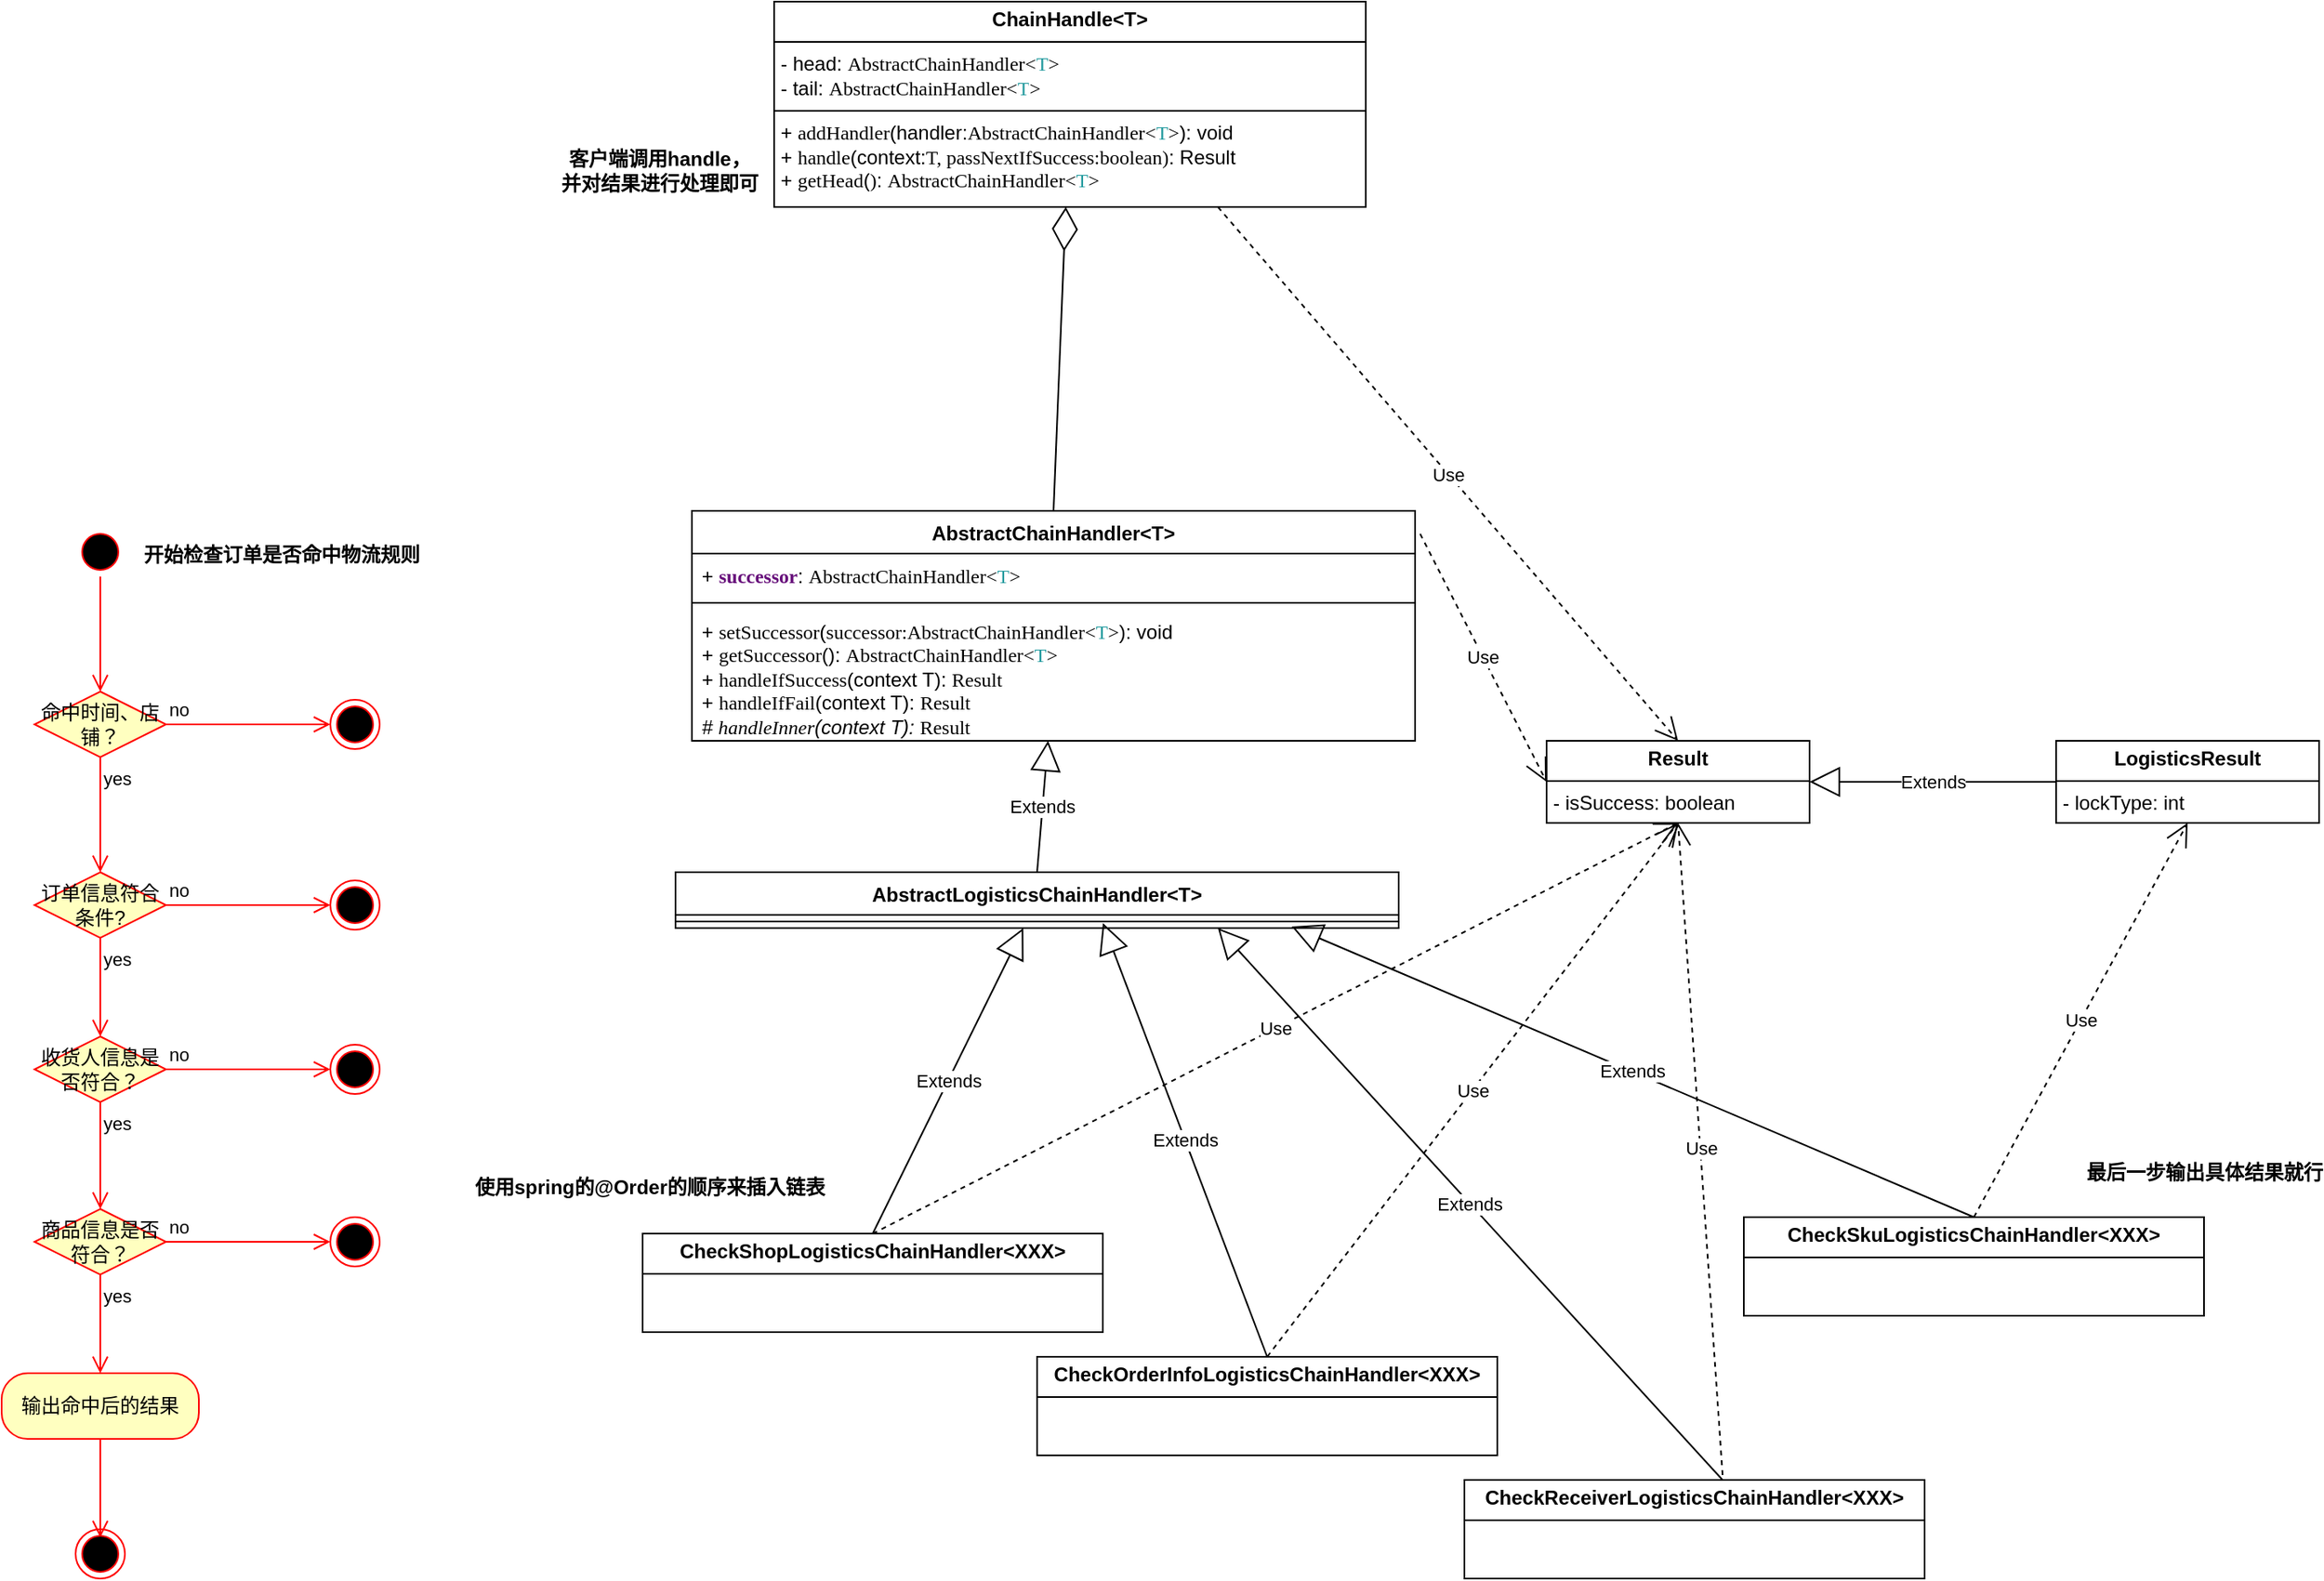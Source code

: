 <mxfile version="24.4.13" type="github">
  <diagram name="第 1 页" id="Sc-aIbsoR985SgzVdLsM">
    <mxGraphModel dx="954" dy="1748" grid="1" gridSize="10" guides="1" tooltips="1" connect="1" arrows="1" fold="1" page="1" pageScale="1" pageWidth="827" pageHeight="1169" math="0" shadow="0">
      <root>
        <mxCell id="0" />
        <mxCell id="1" parent="0" />
        <mxCell id="xKwDkKaY8YSx_MqXHMU7-4" value="" style="ellipse;html=1;shape=startState;fillColor=#000000;strokeColor=#ff0000;" vertex="1" parent="1">
          <mxGeometry x="105" y="70" width="30" height="30" as="geometry" />
        </mxCell>
        <mxCell id="xKwDkKaY8YSx_MqXHMU7-5" value="" style="edgeStyle=orthogonalEdgeStyle;html=1;verticalAlign=bottom;endArrow=open;endSize=8;strokeColor=#ff0000;rounded=0;entryX=0.5;entryY=0;entryDx=0;entryDy=0;" edge="1" source="xKwDkKaY8YSx_MqXHMU7-4" parent="1" target="xKwDkKaY8YSx_MqXHMU7-8">
          <mxGeometry relative="1" as="geometry">
            <mxPoint x="125" y="160" as="targetPoint" />
          </mxGeometry>
        </mxCell>
        <mxCell id="xKwDkKaY8YSx_MqXHMU7-8" value="命中时间、店铺？" style="rhombus;whiteSpace=wrap;html=1;fontColor=#000000;fillColor=#ffffc0;strokeColor=#ff0000;" vertex="1" parent="1">
          <mxGeometry x="80" y="170" width="80" height="40" as="geometry" />
        </mxCell>
        <mxCell id="xKwDkKaY8YSx_MqXHMU7-9" value="no" style="edgeStyle=orthogonalEdgeStyle;html=1;align=left;verticalAlign=bottom;endArrow=open;endSize=8;strokeColor=#ff0000;rounded=0;entryX=0;entryY=0.5;entryDx=0;entryDy=0;" edge="1" source="xKwDkKaY8YSx_MqXHMU7-8" parent="1" target="xKwDkKaY8YSx_MqXHMU7-25">
          <mxGeometry x="-1" relative="1" as="geometry">
            <mxPoint x="260" y="190" as="targetPoint" />
          </mxGeometry>
        </mxCell>
        <mxCell id="xKwDkKaY8YSx_MqXHMU7-10" value="yes" style="edgeStyle=orthogonalEdgeStyle;html=1;align=left;verticalAlign=top;endArrow=open;endSize=8;strokeColor=#ff0000;rounded=0;entryX=0.5;entryY=0;entryDx=0;entryDy=0;" edge="1" source="xKwDkKaY8YSx_MqXHMU7-8" parent="1" target="xKwDkKaY8YSx_MqXHMU7-11">
          <mxGeometry x="-1" relative="1" as="geometry">
            <mxPoint x="120" y="270" as="targetPoint" />
          </mxGeometry>
        </mxCell>
        <mxCell id="xKwDkKaY8YSx_MqXHMU7-11" value="订单信息符合条件?" style="rhombus;whiteSpace=wrap;html=1;fontColor=#000000;fillColor=#ffffc0;strokeColor=#ff0000;" vertex="1" parent="1">
          <mxGeometry x="80" y="280" width="80" height="40" as="geometry" />
        </mxCell>
        <mxCell id="xKwDkKaY8YSx_MqXHMU7-12" value="no" style="edgeStyle=orthogonalEdgeStyle;html=1;align=left;verticalAlign=bottom;endArrow=open;endSize=8;strokeColor=#ff0000;rounded=0;" edge="1" source="xKwDkKaY8YSx_MqXHMU7-11" parent="1">
          <mxGeometry x="-1" relative="1" as="geometry">
            <mxPoint x="260" y="300" as="targetPoint" />
          </mxGeometry>
        </mxCell>
        <mxCell id="xKwDkKaY8YSx_MqXHMU7-13" value="yes" style="edgeStyle=orthogonalEdgeStyle;html=1;align=left;verticalAlign=top;endArrow=open;endSize=8;strokeColor=#ff0000;rounded=0;" edge="1" source="xKwDkKaY8YSx_MqXHMU7-11" parent="1">
          <mxGeometry x="-1" relative="1" as="geometry">
            <mxPoint x="120" y="380" as="targetPoint" />
          </mxGeometry>
        </mxCell>
        <mxCell id="xKwDkKaY8YSx_MqXHMU7-16" value="收货人信息是否符合？" style="rhombus;whiteSpace=wrap;html=1;fontColor=#000000;fillColor=#ffffc0;strokeColor=#ff0000;" vertex="1" parent="1">
          <mxGeometry x="80" y="380" width="80" height="40" as="geometry" />
        </mxCell>
        <mxCell id="xKwDkKaY8YSx_MqXHMU7-17" value="no" style="edgeStyle=orthogonalEdgeStyle;html=1;align=left;verticalAlign=bottom;endArrow=open;endSize=8;strokeColor=#ff0000;rounded=0;" edge="1" source="xKwDkKaY8YSx_MqXHMU7-16" parent="1">
          <mxGeometry x="-1" relative="1" as="geometry">
            <mxPoint x="260" y="400" as="targetPoint" />
          </mxGeometry>
        </mxCell>
        <mxCell id="xKwDkKaY8YSx_MqXHMU7-18" value="yes" style="edgeStyle=orthogonalEdgeStyle;html=1;align=left;verticalAlign=top;endArrow=open;endSize=8;strokeColor=#ff0000;rounded=0;entryX=0.5;entryY=0;entryDx=0;entryDy=0;" edge="1" source="xKwDkKaY8YSx_MqXHMU7-16" parent="1" target="xKwDkKaY8YSx_MqXHMU7-19">
          <mxGeometry x="-1" relative="1" as="geometry">
            <mxPoint x="120" y="480" as="targetPoint" />
          </mxGeometry>
        </mxCell>
        <mxCell id="xKwDkKaY8YSx_MqXHMU7-19" value="商品信息是否符合？" style="rhombus;whiteSpace=wrap;html=1;fontColor=#000000;fillColor=#ffffc0;strokeColor=#ff0000;" vertex="1" parent="1">
          <mxGeometry x="80" y="485" width="80" height="40" as="geometry" />
        </mxCell>
        <mxCell id="xKwDkKaY8YSx_MqXHMU7-20" value="no" style="edgeStyle=orthogonalEdgeStyle;html=1;align=left;verticalAlign=bottom;endArrow=open;endSize=8;strokeColor=#ff0000;rounded=0;" edge="1" source="xKwDkKaY8YSx_MqXHMU7-19" parent="1">
          <mxGeometry x="-1" relative="1" as="geometry">
            <mxPoint x="260" y="505" as="targetPoint" />
          </mxGeometry>
        </mxCell>
        <mxCell id="xKwDkKaY8YSx_MqXHMU7-21" value="yes" style="edgeStyle=orthogonalEdgeStyle;html=1;align=left;verticalAlign=top;endArrow=open;endSize=8;strokeColor=#ff0000;rounded=0;" edge="1" source="xKwDkKaY8YSx_MqXHMU7-19" parent="1">
          <mxGeometry x="-1" relative="1" as="geometry">
            <mxPoint x="120" y="585" as="targetPoint" />
          </mxGeometry>
        </mxCell>
        <mxCell id="xKwDkKaY8YSx_MqXHMU7-22" value="输出命中后的结果" style="rounded=1;whiteSpace=wrap;html=1;arcSize=40;fontColor=#000000;fillColor=#ffffc0;strokeColor=#ff0000;" vertex="1" parent="1">
          <mxGeometry x="60" y="585" width="120" height="40" as="geometry" />
        </mxCell>
        <mxCell id="xKwDkKaY8YSx_MqXHMU7-23" value="" style="edgeStyle=orthogonalEdgeStyle;html=1;verticalAlign=bottom;endArrow=open;endSize=8;strokeColor=#ff0000;rounded=0;" edge="1" source="xKwDkKaY8YSx_MqXHMU7-22" parent="1">
          <mxGeometry relative="1" as="geometry">
            <mxPoint x="120" y="685" as="targetPoint" />
          </mxGeometry>
        </mxCell>
        <mxCell id="xKwDkKaY8YSx_MqXHMU7-24" value="" style="ellipse;html=1;shape=endState;fillColor=#000000;strokeColor=#ff0000;" vertex="1" parent="1">
          <mxGeometry x="105" y="680" width="30" height="30" as="geometry" />
        </mxCell>
        <mxCell id="xKwDkKaY8YSx_MqXHMU7-25" value="" style="ellipse;html=1;shape=endState;fillColor=#000000;strokeColor=#ff0000;" vertex="1" parent="1">
          <mxGeometry x="260" y="175" width="30" height="30" as="geometry" />
        </mxCell>
        <mxCell id="xKwDkKaY8YSx_MqXHMU7-26" value="" style="ellipse;html=1;shape=endState;fillColor=#000000;strokeColor=#ff0000;" vertex="1" parent="1">
          <mxGeometry x="260" y="285" width="30" height="30" as="geometry" />
        </mxCell>
        <mxCell id="xKwDkKaY8YSx_MqXHMU7-27" value="" style="ellipse;html=1;shape=endState;fillColor=#000000;strokeColor=#ff0000;" vertex="1" parent="1">
          <mxGeometry x="260" y="385" width="30" height="30" as="geometry" />
        </mxCell>
        <mxCell id="xKwDkKaY8YSx_MqXHMU7-28" value="" style="ellipse;html=1;shape=endState;fillColor=#000000;strokeColor=#ff0000;" vertex="1" parent="1">
          <mxGeometry x="260" y="490" width="30" height="30" as="geometry" />
        </mxCell>
        <mxCell id="xKwDkKaY8YSx_MqXHMU7-29" value="AbstractChainHandler&amp;lt;T&amp;gt;" style="swimlane;fontStyle=1;align=center;verticalAlign=top;childLayout=stackLayout;horizontal=1;startSize=26;horizontalStack=0;resizeParent=1;resizeParentMax=0;resizeLast=0;collapsible=1;marginBottom=0;whiteSpace=wrap;html=1;" vertex="1" parent="1">
          <mxGeometry x="480" y="60" width="440" height="140" as="geometry" />
        </mxCell>
        <mxCell id="xKwDkKaY8YSx_MqXHMU7-30" value="+&amp;nbsp;&lt;span style=&quot;color: rgb(102, 14, 122); font-weight: bold; background-color: rgb(255, 255, 255); font-family: Menlo; font-size: 9pt;&quot;&gt;successor&lt;/span&gt;&lt;span style=&quot;background-color: initial;&quot;&gt;:&amp;nbsp;&lt;/span&gt;&lt;span style=&quot;background-color: rgb(255, 255, 255); font-family: Menlo; font-size: 9pt;&quot;&gt;AbstractChainHandler&amp;lt;&lt;/span&gt;&lt;span style=&quot;font-family: Menlo; font-size: 9pt; color: rgb(32, 153, 157);&quot;&gt;T&lt;/span&gt;&lt;span style=&quot;background-color: rgb(255, 255, 255); font-family: Menlo; font-size: 9pt;&quot;&gt;&amp;gt;&lt;/span&gt;" style="text;strokeColor=none;fillColor=none;align=left;verticalAlign=top;spacingLeft=4;spacingRight=4;overflow=hidden;rotatable=0;points=[[0,0.5],[1,0.5]];portConstraint=eastwest;whiteSpace=wrap;html=1;" vertex="1" parent="xKwDkKaY8YSx_MqXHMU7-29">
          <mxGeometry y="26" width="440" height="26" as="geometry" />
        </mxCell>
        <mxCell id="xKwDkKaY8YSx_MqXHMU7-31" value="" style="line;strokeWidth=1;fillColor=none;align=left;verticalAlign=middle;spacingTop=-1;spacingLeft=3;spacingRight=3;rotatable=0;labelPosition=right;points=[];portConstraint=eastwest;strokeColor=inherit;" vertex="1" parent="xKwDkKaY8YSx_MqXHMU7-29">
          <mxGeometry y="52" width="440" height="8" as="geometry" />
        </mxCell>
        <mxCell id="xKwDkKaY8YSx_MqXHMU7-32" value="+&amp;nbsp;&lt;span style=&quot;background-color: rgb(255, 255, 255); font-family: Menlo; font-size: 9pt;&quot;&gt;setSuccessor&lt;/span&gt;&lt;span style=&quot;background-color: initial;&quot;&gt;(&lt;/span&gt;&lt;span style=&quot;background-color: rgb(255, 255, 255); font-family: Menlo; font-size: 9pt;&quot;&gt;successor:&lt;/span&gt;&lt;span style=&quot;font-size: 9pt; background-color: rgb(255, 255, 255); font-family: Menlo;&quot;&gt;AbstractChainHandler&amp;lt;&lt;/span&gt;&lt;span style=&quot;background-color: initial; font-size: 9pt; font-family: Menlo; color: rgb(32, 153, 157);&quot;&gt;T&lt;/span&gt;&lt;span style=&quot;font-size: 9pt; background-color: rgb(255, 255, 255); font-family: Menlo;&quot;&gt;&amp;gt;&lt;/span&gt;&lt;span style=&quot;background-color: initial;&quot;&gt;): void&lt;/span&gt;&lt;div&gt;+&amp;nbsp;&lt;span style=&quot;background-color: rgb(255, 255, 255); font-family: Menlo; font-size: 9pt;&quot;&gt;getSuccessor&lt;/span&gt;&lt;span style=&quot;background-color: initial;&quot;&gt;(&lt;/span&gt;&lt;span style=&quot;background-color: initial;&quot;&gt;):&amp;nbsp;&lt;/span&gt;&lt;span style=&quot;background-color: rgb(255, 255, 255); font-family: Menlo; font-size: 9pt;&quot;&gt;AbstractChainHandler&amp;lt;&lt;/span&gt;&lt;span style=&quot;font-family: Menlo; font-size: 9pt; color: rgb(32, 153, 157);&quot;&gt;T&lt;/span&gt;&lt;span style=&quot;background-color: rgb(255, 255, 255); font-family: Menlo; font-size: 9pt;&quot;&gt;&amp;gt;&lt;/span&gt;&lt;br&gt;&lt;/div&gt;&lt;div&gt;+&amp;nbsp;&lt;span style=&quot;background-color: rgb(255, 255, 255); font-family: Menlo; font-size: 9pt;&quot;&gt;handleIfSuccess&lt;/span&gt;&lt;span style=&quot;background-color: initial;&quot;&gt;(context T&lt;/span&gt;&lt;span style=&quot;background-color: initial;&quot;&gt;): &lt;/span&gt;&lt;font face=&quot;Menlo&quot;&gt;&lt;span style=&quot;background-color: rgb(255, 255, 255);&quot;&gt;Result&lt;/span&gt;&lt;/font&gt;&lt;br&gt;&lt;/div&gt;&lt;div&gt;+&amp;nbsp;&lt;span style=&quot;font-size: 9pt; background-color: rgb(255, 255, 255); font-family: Menlo;&quot;&gt;handleIfFail&lt;/span&gt;&lt;span style=&quot;background-color: initial;&quot;&gt;(context T&lt;/span&gt;&lt;span style=&quot;background-color: initial;&quot;&gt;):&amp;nbsp;&lt;/span&gt;&lt;font face=&quot;Menlo&quot;&gt;&lt;span style=&quot;background-color: rgb(255, 255, 255);&quot;&gt;Result&lt;/span&gt;&lt;/font&gt;&lt;font face=&quot;Menlo&quot;&gt;&lt;span style=&quot;background-color: rgb(255, 255, 255);&quot;&gt;&lt;br&gt;&lt;/span&gt;&lt;/font&gt;&lt;/div&gt;&lt;div&gt;&lt;i&gt;#&amp;nbsp;&lt;span style=&quot;background-color: rgb(255, 255, 255); font-family: Menlo; font-size: 9pt;&quot;&gt;handleInner&lt;/span&gt;&lt;span style=&quot;background-color: initial;&quot;&gt;&lt;span style=&quot;background-color: initial;&quot;&gt;(context T&lt;/span&gt;&lt;span style=&quot;background-color: initial;&quot;&gt;):&amp;nbsp;&lt;/span&gt;&lt;/span&gt;&lt;/i&gt;&lt;span style=&quot;background-color: rgb(255, 255, 255); font-family: Menlo;&quot;&gt;Result&lt;/span&gt;&lt;br&gt;&lt;/div&gt;" style="text;strokeColor=none;fillColor=none;align=left;verticalAlign=top;spacingLeft=4;spacingRight=4;overflow=hidden;rotatable=0;points=[[0,0.5],[1,0.5]];portConstraint=eastwest;whiteSpace=wrap;html=1;" vertex="1" parent="xKwDkKaY8YSx_MqXHMU7-29">
          <mxGeometry y="60" width="440" height="80" as="geometry" />
        </mxCell>
        <mxCell id="xKwDkKaY8YSx_MqXHMU7-37" value="&lt;p style=&quot;margin:0px;margin-top:4px;text-align:center;&quot;&gt;&lt;b&gt;Result&lt;/b&gt;&lt;/p&gt;&lt;hr size=&quot;1&quot; style=&quot;border-style:solid;&quot;&gt;&lt;p style=&quot;margin:0px;margin-left:4px;&quot;&gt;- isSuccess: boolean&lt;/p&gt;" style="verticalAlign=top;align=left;overflow=fill;html=1;whiteSpace=wrap;" vertex="1" parent="1">
          <mxGeometry x="1000" y="200" width="160" height="50" as="geometry" />
        </mxCell>
        <mxCell id="xKwDkKaY8YSx_MqXHMU7-38" value="&lt;p style=&quot;margin:0px;margin-top:4px;text-align:center;&quot;&gt;&lt;b&gt;LogisticsResult&lt;/b&gt;&lt;/p&gt;&lt;hr size=&quot;1&quot; style=&quot;border-style:solid;&quot;&gt;&lt;p style=&quot;margin:0px;margin-left:4px;&quot;&gt;- lockType: int&lt;/p&gt;" style="verticalAlign=top;align=left;overflow=fill;html=1;whiteSpace=wrap;" vertex="1" parent="1">
          <mxGeometry x="1310" y="200" width="160" height="50" as="geometry" />
        </mxCell>
        <mxCell id="xKwDkKaY8YSx_MqXHMU7-39" value="Extends" style="endArrow=block;endSize=16;endFill=0;html=1;rounded=0;" edge="1" parent="1" source="xKwDkKaY8YSx_MqXHMU7-38" target="xKwDkKaY8YSx_MqXHMU7-37">
          <mxGeometry width="160" relative="1" as="geometry">
            <mxPoint x="810" y="320" as="sourcePoint" />
            <mxPoint x="970" y="320" as="targetPoint" />
          </mxGeometry>
        </mxCell>
        <mxCell id="xKwDkKaY8YSx_MqXHMU7-41" value="&lt;p style=&quot;margin:0px;margin-top:4px;text-align:center;&quot;&gt;&lt;b&gt;ChainHandle&amp;lt;T&amp;gt;&lt;/b&gt;&lt;br&gt;&lt;/p&gt;&lt;hr size=&quot;1&quot; style=&quot;border-style:solid;&quot;&gt;&lt;p style=&quot;margin:0px;margin-left:4px;&quot;&gt;- head:&amp;nbsp;&lt;span style=&quot;background-color: rgb(255, 255, 255); font-family: Menlo; font-size: 9pt;&quot;&gt;AbstractChainHandler&amp;lt;&lt;/span&gt;&lt;span style=&quot;font-family: Menlo; font-size: 9pt; color: rgb(32, 153, 157);&quot;&gt;T&lt;/span&gt;&lt;span style=&quot;background-color: rgb(255, 255, 255); font-family: Menlo; font-size: 9pt;&quot;&gt;&amp;gt;&lt;/span&gt;&lt;/p&gt;&lt;p style=&quot;margin:0px;margin-left:4px;&quot;&gt;- tail:&amp;nbsp;&lt;span style=&quot;font-size: 9pt; background-color: rgb(255, 255, 255); font-family: Menlo;&quot;&gt;AbstractChainHandler&amp;lt;&lt;/span&gt;&lt;span style=&quot;font-size: 9pt; font-family: Menlo; color: rgb(32, 153, 157);&quot;&gt;T&lt;/span&gt;&lt;span style=&quot;font-size: 9pt; background-color: rgb(255, 255, 255); font-family: Menlo;&quot;&gt;&amp;gt;&lt;/span&gt;&lt;span style=&quot;background-color: rgb(255, 255, 255); font-family: Menlo; font-size: 9pt;&quot;&gt;&lt;br&gt;&lt;/span&gt;&lt;/p&gt;&lt;hr size=&quot;1&quot; style=&quot;border-style:solid;&quot;&gt;&lt;p style=&quot;margin:0px;margin-left:4px;&quot;&gt;+&amp;nbsp;&lt;span style=&quot;background-color: rgb(255, 255, 255); font-family: Menlo; font-size: 9pt;&quot;&gt;addHandler&lt;/span&gt;&lt;span style=&quot;background-color: initial;&quot;&gt;(handler:&lt;/span&gt;&lt;span style=&quot;background-color: rgb(255, 255, 255); font-family: Menlo; font-size: 9pt;&quot;&gt;AbstractChainHandler&amp;lt;&lt;/span&gt;&lt;span style=&quot;font-family: Menlo; font-size: 9pt; color: rgb(32, 153, 157);&quot;&gt;T&lt;/span&gt;&lt;span style=&quot;background-color: rgb(255, 255, 255); font-family: Menlo; font-size: 9pt;&quot;&gt;&amp;gt;&lt;/span&gt;&lt;span style=&quot;background-color: initial;&quot;&gt;): void&lt;/span&gt;&lt;/p&gt;&lt;p style=&quot;margin:0px;margin-left:4px;&quot;&gt;+&amp;nbsp;&lt;span style=&quot;background-color: rgb(255, 255, 255); font-family: Menlo; font-size: 9pt;&quot;&gt;handle&lt;/span&gt;&lt;span style=&quot;background-color: initial;&quot;&gt;(context:&lt;/span&gt;&lt;font face=&quot;Menlo&quot;&gt;&lt;span style=&quot;background-color: rgb(255, 255, 255);&quot;&gt;T,&amp;nbsp;&lt;/span&gt;&lt;/font&gt;&lt;span style=&quot;background-color: rgb(255, 255, 255); font-family: Menlo; font-size: 9pt;&quot;&gt;passNextIfSuccess:boolean&lt;/span&gt;&lt;font style=&quot;background-color: initial;&quot; face=&quot;Menlo&quot;&gt;&lt;span style=&quot;background-color: rgb(255, 255, 255);&quot;&gt;)&lt;/span&gt;&lt;/font&gt;&lt;span style=&quot;background-color: initial;&quot;&gt;: Result&lt;/span&gt;&lt;/p&gt;&lt;p style=&quot;margin:0px;margin-left:4px;&quot;&gt;+&amp;nbsp;&lt;span style=&quot;font-size: 9pt; background-color: rgb(255, 255, 255); font-family: Menlo;&quot;&gt;getHead&lt;/span&gt;&lt;span style=&quot;background-color: initial;&quot;&gt;(&lt;/span&gt;&lt;font style=&quot;background-color: initial;&quot; face=&quot;Menlo&quot;&gt;&lt;span style=&quot;background-color: rgb(255, 255, 255);&quot;&gt;)&lt;/span&gt;&lt;/font&gt;&lt;span style=&quot;background-color: initial;&quot;&gt;:&amp;nbsp;&lt;/span&gt;&lt;span style=&quot;background-color: rgb(255, 255, 255); font-family: Menlo; font-size: 9pt;&quot;&gt;AbstractChainHandler&amp;lt;&lt;/span&gt;&lt;span style=&quot;font-family: Menlo; font-size: 9pt; color: rgb(32, 153, 157);&quot;&gt;T&lt;/span&gt;&lt;span style=&quot;background-color: rgb(255, 255, 255); font-family: Menlo; font-size: 9pt;&quot;&gt;&amp;gt;&lt;/span&gt;&lt;span style=&quot;background-color: initial;&quot;&gt;&lt;br&gt;&lt;/span&gt;&lt;/p&gt;" style="verticalAlign=top;align=left;overflow=fill;html=1;whiteSpace=wrap;" vertex="1" parent="1">
          <mxGeometry x="530" y="-250" width="360" height="125" as="geometry" />
        </mxCell>
        <mxCell id="xKwDkKaY8YSx_MqXHMU7-44" value="" style="endArrow=diamondThin;endFill=0;endSize=24;html=1;rounded=0;exitX=0.5;exitY=0;exitDx=0;exitDy=0;" edge="1" parent="1" source="xKwDkKaY8YSx_MqXHMU7-29" target="xKwDkKaY8YSx_MqXHMU7-41">
          <mxGeometry width="160" relative="1" as="geometry">
            <mxPoint x="700" y="50" as="sourcePoint" />
            <mxPoint x="840" y="-60" as="targetPoint" />
          </mxGeometry>
        </mxCell>
        <mxCell id="xKwDkKaY8YSx_MqXHMU7-45" value="Use" style="endArrow=open;endSize=12;dashed=1;html=1;rounded=0;exitX=0.75;exitY=1;exitDx=0;exitDy=0;entryX=0.5;entryY=0;entryDx=0;entryDy=0;" edge="1" parent="1" source="xKwDkKaY8YSx_MqXHMU7-41" target="xKwDkKaY8YSx_MqXHMU7-37">
          <mxGeometry width="160" relative="1" as="geometry">
            <mxPoint x="680" y="10" as="sourcePoint" />
            <mxPoint x="840" y="10" as="targetPoint" />
          </mxGeometry>
        </mxCell>
        <mxCell id="xKwDkKaY8YSx_MqXHMU7-46" value="Use" style="endArrow=open;endSize=12;dashed=1;html=1;rounded=0;entryX=0;entryY=0.5;entryDx=0;entryDy=0;exitX=1.007;exitY=0.1;exitDx=0;exitDy=0;exitPerimeter=0;" edge="1" parent="1" source="xKwDkKaY8YSx_MqXHMU7-29" target="xKwDkKaY8YSx_MqXHMU7-37">
          <mxGeometry width="160" relative="1" as="geometry">
            <mxPoint x="730" y="260" as="sourcePoint" />
            <mxPoint x="890" y="260" as="targetPoint" />
          </mxGeometry>
        </mxCell>
        <mxCell id="xKwDkKaY8YSx_MqXHMU7-47" value="AbstractLogisticsChainHandler&amp;lt;T&amp;gt;" style="swimlane;fontStyle=1;align=center;verticalAlign=top;childLayout=stackLayout;horizontal=1;startSize=26;horizontalStack=0;resizeParent=1;resizeParentMax=0;resizeLast=0;collapsible=1;marginBottom=0;whiteSpace=wrap;html=1;" vertex="1" parent="1">
          <mxGeometry x="470" y="280" width="440" height="34" as="geometry" />
        </mxCell>
        <mxCell id="xKwDkKaY8YSx_MqXHMU7-49" value="" style="line;strokeWidth=1;fillColor=none;align=left;verticalAlign=middle;spacingTop=-1;spacingLeft=3;spacingRight=3;rotatable=0;labelPosition=right;points=[];portConstraint=eastwest;strokeColor=inherit;" vertex="1" parent="xKwDkKaY8YSx_MqXHMU7-47">
          <mxGeometry y="26" width="440" height="8" as="geometry" />
        </mxCell>
        <mxCell id="xKwDkKaY8YSx_MqXHMU7-53" value="Extends" style="endArrow=block;endSize=16;endFill=0;html=1;rounded=0;exitX=0.5;exitY=0;exitDx=0;exitDy=0;" edge="1" parent="1" source="xKwDkKaY8YSx_MqXHMU7-47" target="xKwDkKaY8YSx_MqXHMU7-32">
          <mxGeometry width="160" relative="1" as="geometry">
            <mxPoint x="510" y="500" as="sourcePoint" />
            <mxPoint x="670" y="500" as="targetPoint" />
          </mxGeometry>
        </mxCell>
        <mxCell id="xKwDkKaY8YSx_MqXHMU7-56" value="Extends" style="endArrow=block;endSize=16;endFill=0;html=1;rounded=0;exitX=0.5;exitY=0;exitDx=0;exitDy=0;" edge="1" parent="1" source="xKwDkKaY8YSx_MqXHMU7-58" target="xKwDkKaY8YSx_MqXHMU7-47">
          <mxGeometry width="160" relative="1" as="geometry">
            <mxPoint x="610" y="500" as="sourcePoint" />
            <mxPoint x="672.308" y="410" as="targetPoint" />
          </mxGeometry>
        </mxCell>
        <mxCell id="xKwDkKaY8YSx_MqXHMU7-57" value="使用spring的@Order的顺序来插入链表" style="text;align=center;fontStyle=1;verticalAlign=middle;spacingLeft=3;spacingRight=3;strokeColor=none;rotatable=0;points=[[0,0.5],[1,0.5]];portConstraint=eastwest;html=1;" vertex="1" parent="1">
          <mxGeometry x="414" y="459" width="80" height="26" as="geometry" />
        </mxCell>
        <mxCell id="xKwDkKaY8YSx_MqXHMU7-58" value="&lt;p style=&quot;margin:0px;margin-top:4px;text-align:center;&quot;&gt;&lt;b&gt;CheckShopLogisticsChainHandler&amp;lt;XXX&amp;gt;&lt;/b&gt;&lt;br&gt;&lt;/p&gt;&lt;hr size=&quot;1&quot; style=&quot;border-style:solid;&quot;&gt;&lt;div style=&quot;height:2px;&quot;&gt;&lt;/div&gt;" style="verticalAlign=top;align=left;overflow=fill;html=1;whiteSpace=wrap;" vertex="1" parent="1">
          <mxGeometry x="450" y="500" width="280" height="60" as="geometry" />
        </mxCell>
        <mxCell id="xKwDkKaY8YSx_MqXHMU7-59" value="&lt;p style=&quot;margin:0px;margin-top:4px;text-align:center;&quot;&gt;&lt;b&gt;CheckOrderInfoLogisticsChainHandler&amp;lt;XXX&amp;gt;&lt;/b&gt;&lt;br&gt;&lt;/p&gt;&lt;hr size=&quot;1&quot; style=&quot;border-style:solid;&quot;&gt;&lt;div style=&quot;height:2px;&quot;&gt;&lt;/div&gt;" style="verticalAlign=top;align=left;overflow=fill;html=1;whiteSpace=wrap;" vertex="1" parent="1">
          <mxGeometry x="690" y="575" width="280" height="60" as="geometry" />
        </mxCell>
        <mxCell id="xKwDkKaY8YSx_MqXHMU7-60" value="Extends" style="endArrow=block;endSize=16;endFill=0;html=1;rounded=0;exitX=0.5;exitY=0;exitDx=0;exitDy=0;entryX=0.591;entryY=0.625;entryDx=0;entryDy=0;entryPerimeter=0;" edge="1" parent="1" source="xKwDkKaY8YSx_MqXHMU7-59" target="xKwDkKaY8YSx_MqXHMU7-49">
          <mxGeometry width="160" relative="1" as="geometry">
            <mxPoint x="600" y="510" as="sourcePoint" />
            <mxPoint x="699" y="359" as="targetPoint" />
          </mxGeometry>
        </mxCell>
        <mxCell id="xKwDkKaY8YSx_MqXHMU7-61" value="&lt;p style=&quot;margin:0px;margin-top:4px;text-align:center;&quot;&gt;&lt;b&gt;CheckReceiverLogisticsChainHandler&amp;lt;XXX&amp;gt;&lt;/b&gt;&lt;br&gt;&lt;/p&gt;&lt;hr size=&quot;1&quot; style=&quot;border-style:solid;&quot;&gt;&lt;div style=&quot;height:2px;&quot;&gt;&lt;/div&gt;" style="verticalAlign=top;align=left;overflow=fill;html=1;whiteSpace=wrap;" vertex="1" parent="1">
          <mxGeometry x="950" y="650" width="280" height="60" as="geometry" />
        </mxCell>
        <mxCell id="xKwDkKaY8YSx_MqXHMU7-62" value="Extends" style="endArrow=block;endSize=16;endFill=0;html=1;rounded=0;exitX=0.561;exitY=0;exitDx=0;exitDy=0;entryX=0.75;entryY=1;entryDx=0;entryDy=0;exitPerimeter=0;" edge="1" parent="1" source="xKwDkKaY8YSx_MqXHMU7-61" target="xKwDkKaY8YSx_MqXHMU7-47">
          <mxGeometry x="0.002" width="160" relative="1" as="geometry">
            <mxPoint x="760" y="595" as="sourcePoint" />
            <mxPoint x="728" y="352" as="targetPoint" />
            <mxPoint as="offset" />
          </mxGeometry>
        </mxCell>
        <mxCell id="xKwDkKaY8YSx_MqXHMU7-63" value="&lt;p style=&quot;margin:0px;margin-top:4px;text-align:center;&quot;&gt;&lt;b&gt;CheckSkuLogisticsChainHandler&amp;lt;XXX&amp;gt;&lt;/b&gt;&lt;br&gt;&lt;/p&gt;&lt;hr size=&quot;1&quot; style=&quot;border-style:solid;&quot;&gt;&lt;div style=&quot;height:2px;&quot;&gt;&lt;/div&gt;" style="verticalAlign=top;align=left;overflow=fill;html=1;whiteSpace=wrap;" vertex="1" parent="1">
          <mxGeometry x="1120" y="490" width="280" height="60" as="geometry" />
        </mxCell>
        <mxCell id="xKwDkKaY8YSx_MqXHMU7-64" value="Extends" style="endArrow=block;endSize=16;endFill=0;html=1;rounded=0;exitX=0.5;exitY=0;exitDx=0;exitDy=0;entryX=0.852;entryY=0.875;entryDx=0;entryDy=0;entryPerimeter=0;" edge="1" parent="1" source="xKwDkKaY8YSx_MqXHMU7-63" target="xKwDkKaY8YSx_MqXHMU7-49">
          <mxGeometry x="0.002" width="160" relative="1" as="geometry">
            <mxPoint x="927" y="660" as="sourcePoint" />
            <mxPoint x="820" y="359" as="targetPoint" />
            <mxPoint as="offset" />
          </mxGeometry>
        </mxCell>
        <mxCell id="xKwDkKaY8YSx_MqXHMU7-65" value="客户端调用handle，&lt;div&gt;并对结果进行处理即可&lt;/div&gt;" style="text;align=center;fontStyle=1;verticalAlign=middle;spacingLeft=3;spacingRight=3;strokeColor=none;rotatable=0;points=[[0,0.5],[1,0.5]];portConstraint=eastwest;html=1;" vertex="1" parent="1">
          <mxGeometry x="420" y="-160" width="80" height="26" as="geometry" />
        </mxCell>
        <mxCell id="xKwDkKaY8YSx_MqXHMU7-66" value="Use" style="endArrow=open;endSize=12;dashed=1;html=1;rounded=0;entryX=0.5;entryY=1;entryDx=0;entryDy=0;exitX=0.5;exitY=0;exitDx=0;exitDy=0;" edge="1" parent="1" source="xKwDkKaY8YSx_MqXHMU7-63" target="xKwDkKaY8YSx_MqXHMU7-38">
          <mxGeometry width="160" relative="1" as="geometry">
            <mxPoint x="1090" y="400" as="sourcePoint" />
            <mxPoint x="1250" y="400" as="targetPoint" />
          </mxGeometry>
        </mxCell>
        <mxCell id="xKwDkKaY8YSx_MqXHMU7-67" value="Use" style="endArrow=open;endSize=12;dashed=1;html=1;rounded=0;entryX=0.5;entryY=1;entryDx=0;entryDy=0;exitX=0.561;exitY=-0.05;exitDx=0;exitDy=0;exitPerimeter=0;" edge="1" parent="1" source="xKwDkKaY8YSx_MqXHMU7-61" target="xKwDkKaY8YSx_MqXHMU7-37">
          <mxGeometry width="160" relative="1" as="geometry">
            <mxPoint x="700" y="690" as="sourcePoint" />
            <mxPoint x="860" y="690" as="targetPoint" />
          </mxGeometry>
        </mxCell>
        <mxCell id="xKwDkKaY8YSx_MqXHMU7-68" value="Use" style="endArrow=open;endSize=12;dashed=1;html=1;rounded=0;entryX=0.5;entryY=1;entryDx=0;entryDy=0;exitX=0.5;exitY=0;exitDx=0;exitDy=0;" edge="1" parent="1" source="xKwDkKaY8YSx_MqXHMU7-59" target="xKwDkKaY8YSx_MqXHMU7-37">
          <mxGeometry width="160" relative="1" as="geometry">
            <mxPoint x="1117" y="657" as="sourcePoint" />
            <mxPoint x="1090" y="260" as="targetPoint" />
          </mxGeometry>
        </mxCell>
        <mxCell id="xKwDkKaY8YSx_MqXHMU7-69" value="Use" style="endArrow=open;endSize=12;dashed=1;html=1;rounded=0;entryX=0.5;entryY=1;entryDx=0;entryDy=0;exitX=0.5;exitY=0;exitDx=0;exitDy=0;" edge="1" parent="1" source="xKwDkKaY8YSx_MqXHMU7-58" target="xKwDkKaY8YSx_MqXHMU7-37">
          <mxGeometry width="160" relative="1" as="geometry">
            <mxPoint x="580" y="680" as="sourcePoint" />
            <mxPoint x="740" y="680" as="targetPoint" />
          </mxGeometry>
        </mxCell>
        <mxCell id="xKwDkKaY8YSx_MqXHMU7-70" value="最后一步输出具体结果就行" style="text;align=center;fontStyle=1;verticalAlign=middle;spacingLeft=3;spacingRight=3;strokeColor=none;rotatable=0;points=[[0,0.5],[1,0.5]];portConstraint=eastwest;html=1;" vertex="1" parent="1">
          <mxGeometry x="1360" y="450" width="80" height="26" as="geometry" />
        </mxCell>
        <mxCell id="xKwDkKaY8YSx_MqXHMU7-71" value="开始检查订单是否命中物流规则" style="text;align=center;fontStyle=1;verticalAlign=middle;spacingLeft=3;spacingRight=3;strokeColor=none;rotatable=0;points=[[0,0.5],[1,0.5]];portConstraint=eastwest;html=1;" vertex="1" parent="1">
          <mxGeometry x="190" y="74" width="80" height="26" as="geometry" />
        </mxCell>
      </root>
    </mxGraphModel>
  </diagram>
</mxfile>

